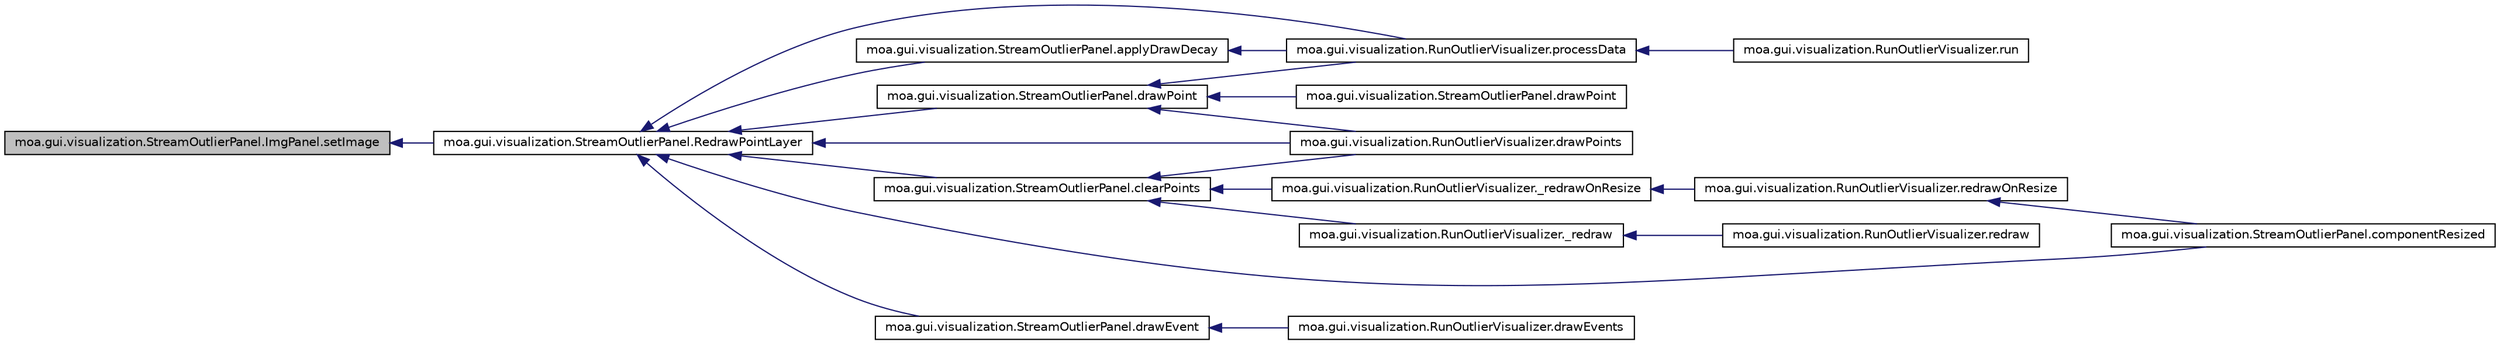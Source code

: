 digraph G
{
  edge [fontname="Helvetica",fontsize="10",labelfontname="Helvetica",labelfontsize="10"];
  node [fontname="Helvetica",fontsize="10",shape=record];
  rankdir=LR;
  Node1 [label="moa.gui.visualization.StreamOutlierPanel.ImgPanel.setImage",height=0.2,width=0.4,color="black", fillcolor="grey75", style="filled" fontcolor="black"];
  Node1 -> Node2 [dir=back,color="midnightblue",fontsize="10",style="solid",fontname="Helvetica"];
  Node2 [label="moa.gui.visualization.StreamOutlierPanel.RedrawPointLayer",height=0.2,width=0.4,color="black", fillcolor="white", style="filled",URL="$classmoa_1_1gui_1_1visualization_1_1StreamOutlierPanel.html#a4d6c7bb3dc3a5c6fda714933bf1e8fe7"];
  Node2 -> Node3 [dir=back,color="midnightblue",fontsize="10",style="solid",fontname="Helvetica"];
  Node3 [label="moa.gui.visualization.StreamOutlierPanel.applyDrawDecay",height=0.2,width=0.4,color="black", fillcolor="white", style="filled",URL="$classmoa_1_1gui_1_1visualization_1_1StreamOutlierPanel.html#a2a7a1961de69929c70c25af0a5a720db"];
  Node3 -> Node4 [dir=back,color="midnightblue",fontsize="10",style="solid",fontname="Helvetica"];
  Node4 [label="moa.gui.visualization.RunOutlierVisualizer.processData",height=0.2,width=0.4,color="black", fillcolor="white", style="filled",URL="$classmoa_1_1gui_1_1visualization_1_1RunOutlierVisualizer.html#a2ce3238eb000cd4f1be8ea553920e688"];
  Node4 -> Node5 [dir=back,color="midnightblue",fontsize="10",style="solid",fontname="Helvetica"];
  Node5 [label="moa.gui.visualization.RunOutlierVisualizer.run",height=0.2,width=0.4,color="black", fillcolor="white", style="filled",URL="$classmoa_1_1gui_1_1visualization_1_1RunOutlierVisualizer.html#a0bf0a5051db38b649892d86aa7cab5ce"];
  Node2 -> Node6 [dir=back,color="midnightblue",fontsize="10",style="solid",fontname="Helvetica"];
  Node6 [label="moa.gui.visualization.StreamOutlierPanel.clearPoints",height=0.2,width=0.4,color="black", fillcolor="white", style="filled",URL="$classmoa_1_1gui_1_1visualization_1_1StreamOutlierPanel.html#a732b3083bcbe368f59abb089320d9af7"];
  Node6 -> Node7 [dir=back,color="midnightblue",fontsize="10",style="solid",fontname="Helvetica"];
  Node7 [label="moa.gui.visualization.RunOutlierVisualizer._redraw",height=0.2,width=0.4,color="black", fillcolor="white", style="filled",URL="$classmoa_1_1gui_1_1visualization_1_1RunOutlierVisualizer.html#a81503b717c39d8f3baa07401dd5dabe3"];
  Node7 -> Node8 [dir=back,color="midnightblue",fontsize="10",style="solid",fontname="Helvetica"];
  Node8 [label="moa.gui.visualization.RunOutlierVisualizer.redraw",height=0.2,width=0.4,color="black", fillcolor="white", style="filled",URL="$classmoa_1_1gui_1_1visualization_1_1RunOutlierVisualizer.html#afcbe4b67c41677ac7d23c42851900341"];
  Node6 -> Node9 [dir=back,color="midnightblue",fontsize="10",style="solid",fontname="Helvetica"];
  Node9 [label="moa.gui.visualization.RunOutlierVisualizer._redrawOnResize",height=0.2,width=0.4,color="black", fillcolor="white", style="filled",URL="$classmoa_1_1gui_1_1visualization_1_1RunOutlierVisualizer.html#ad2b16bb3ecbd9f839557f142841cfa75"];
  Node9 -> Node10 [dir=back,color="midnightblue",fontsize="10",style="solid",fontname="Helvetica"];
  Node10 [label="moa.gui.visualization.RunOutlierVisualizer.redrawOnResize",height=0.2,width=0.4,color="black", fillcolor="white", style="filled",URL="$classmoa_1_1gui_1_1visualization_1_1RunOutlierVisualizer.html#ac10ff19765d310ced1620a5d66c8944b"];
  Node10 -> Node11 [dir=back,color="midnightblue",fontsize="10",style="solid",fontname="Helvetica"];
  Node11 [label="moa.gui.visualization.StreamOutlierPanel.componentResized",height=0.2,width=0.4,color="black", fillcolor="white", style="filled",URL="$classmoa_1_1gui_1_1visualization_1_1StreamOutlierPanel.html#a6e4ccbc61d24e267ce39159a7ece3dee"];
  Node6 -> Node12 [dir=back,color="midnightblue",fontsize="10",style="solid",fontname="Helvetica"];
  Node12 [label="moa.gui.visualization.RunOutlierVisualizer.drawPoints",height=0.2,width=0.4,color="black", fillcolor="white", style="filled",URL="$classmoa_1_1gui_1_1visualization_1_1RunOutlierVisualizer.html#a2fde06eb9e05d078cc61087b5f7c2bfb"];
  Node2 -> Node11 [dir=back,color="midnightblue",fontsize="10",style="solid",fontname="Helvetica"];
  Node2 -> Node13 [dir=back,color="midnightblue",fontsize="10",style="solid",fontname="Helvetica"];
  Node13 [label="moa.gui.visualization.StreamOutlierPanel.drawEvent",height=0.2,width=0.4,color="black", fillcolor="white", style="filled",URL="$classmoa_1_1gui_1_1visualization_1_1StreamOutlierPanel.html#a8c3c9261ea8f8ee5f32454653baaee02"];
  Node13 -> Node14 [dir=back,color="midnightblue",fontsize="10",style="solid",fontname="Helvetica"];
  Node14 [label="moa.gui.visualization.RunOutlierVisualizer.drawEvents",height=0.2,width=0.4,color="black", fillcolor="white", style="filled",URL="$classmoa_1_1gui_1_1visualization_1_1RunOutlierVisualizer.html#a7f80ae8e5dfd9605ac9fa92412fdb133"];
  Node2 -> Node15 [dir=back,color="midnightblue",fontsize="10",style="solid",fontname="Helvetica"];
  Node15 [label="moa.gui.visualization.StreamOutlierPanel.drawPoint",height=0.2,width=0.4,color="black", fillcolor="white", style="filled",URL="$classmoa_1_1gui_1_1visualization_1_1StreamOutlierPanel.html#a107f7b6b27e586fad85d26ccd9770402"];
  Node15 -> Node16 [dir=back,color="midnightblue",fontsize="10",style="solid",fontname="Helvetica"];
  Node16 [label="moa.gui.visualization.StreamOutlierPanel.drawPoint",height=0.2,width=0.4,color="black", fillcolor="white", style="filled",URL="$classmoa_1_1gui_1_1visualization_1_1StreamOutlierPanel.html#a452e8f15ea20b01e5d2e00950234c2b4"];
  Node15 -> Node12 [dir=back,color="midnightblue",fontsize="10",style="solid",fontname="Helvetica"];
  Node15 -> Node4 [dir=back,color="midnightblue",fontsize="10",style="solid",fontname="Helvetica"];
  Node2 -> Node12 [dir=back,color="midnightblue",fontsize="10",style="solid",fontname="Helvetica"];
  Node2 -> Node4 [dir=back,color="midnightblue",fontsize="10",style="solid",fontname="Helvetica"];
}
